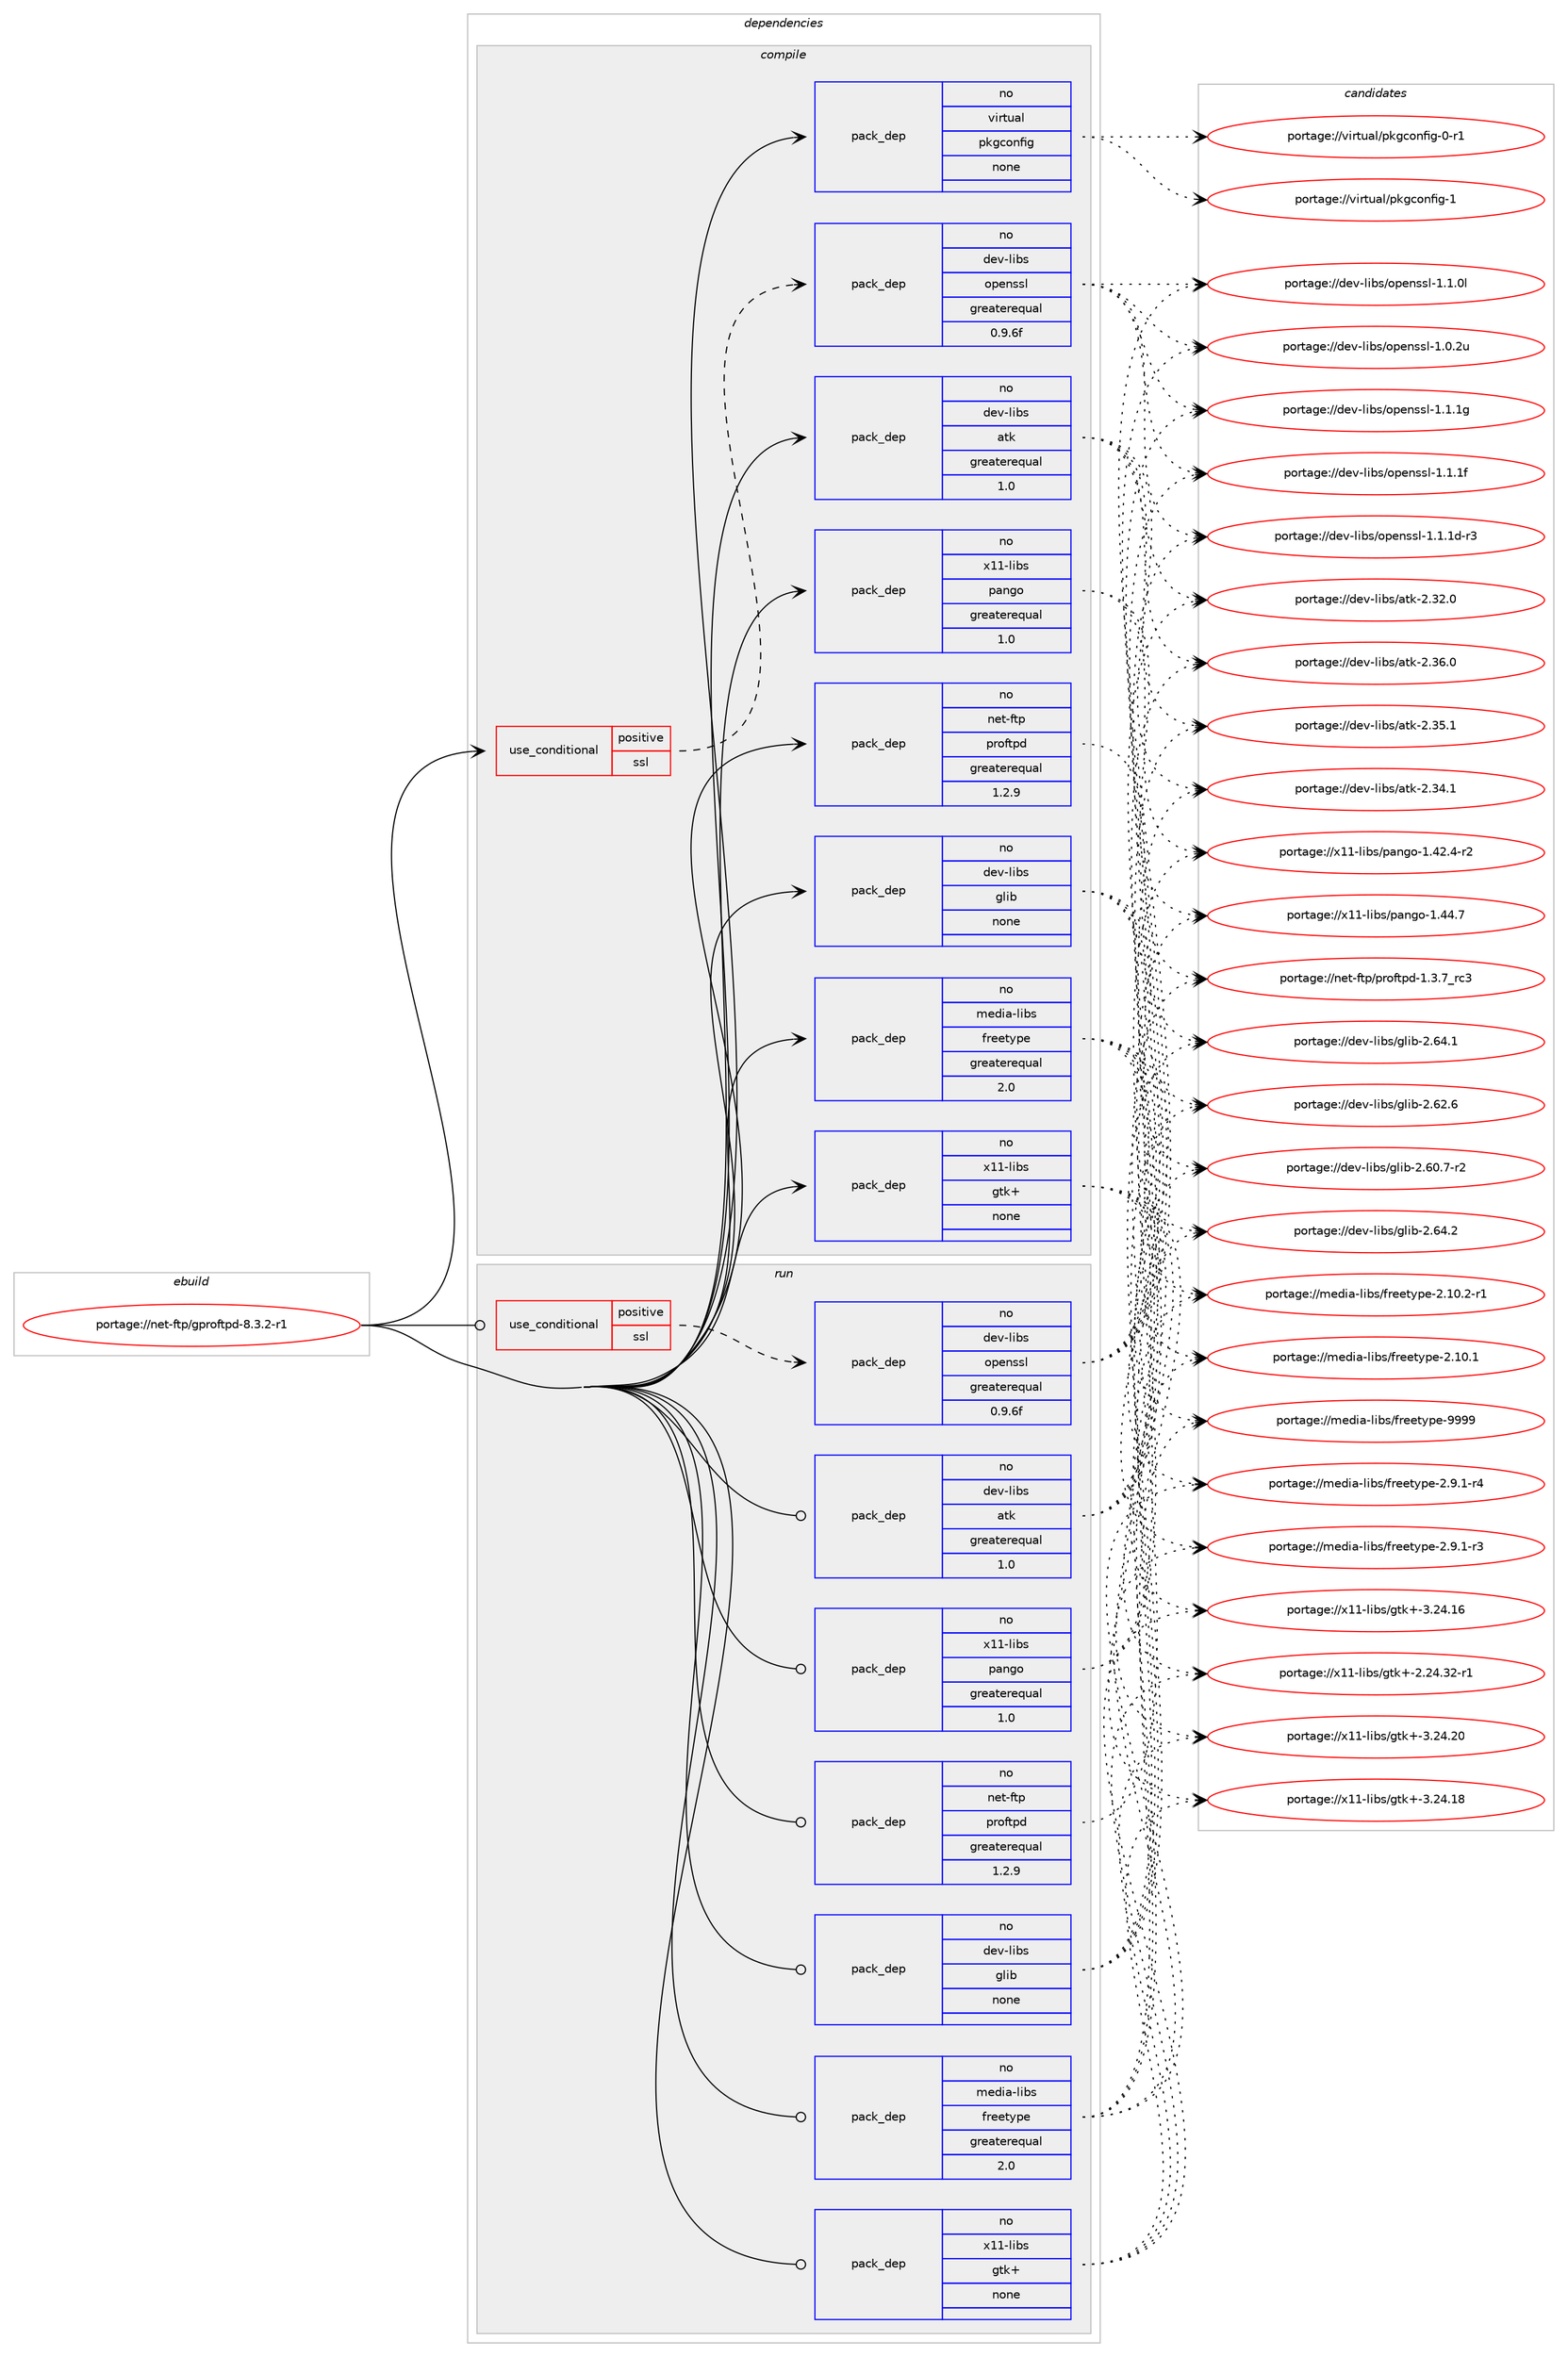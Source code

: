 digraph prolog {

# *************
# Graph options
# *************

newrank=true;
concentrate=true;
compound=true;
graph [rankdir=LR,fontname=Helvetica,fontsize=10,ranksep=1.5];#, ranksep=2.5, nodesep=0.2];
edge  [arrowhead=vee];
node  [fontname=Helvetica,fontsize=10];

# **********
# The ebuild
# **********

subgraph cluster_leftcol {
color=gray;
rank=same;
label=<<i>ebuild</i>>;
id [label="portage://net-ftp/gproftpd-8.3.2-r1", color=red, width=4, href="../net-ftp/gproftpd-8.3.2-r1.svg"];
}

# ****************
# The dependencies
# ****************

subgraph cluster_midcol {
color=gray;
label=<<i>dependencies</i>>;
subgraph cluster_compile {
fillcolor="#eeeeee";
style=filled;
label=<<i>compile</i>>;
subgraph cond2553 {
dependency12386 [label=<<TABLE BORDER="0" CELLBORDER="1" CELLSPACING="0" CELLPADDING="4"><TR><TD ROWSPAN="3" CELLPADDING="10">use_conditional</TD></TR><TR><TD>positive</TD></TR><TR><TD>ssl</TD></TR></TABLE>>, shape=none, color=red];
subgraph pack9696 {
dependency12387 [label=<<TABLE BORDER="0" CELLBORDER="1" CELLSPACING="0" CELLPADDING="4" WIDTH="220"><TR><TD ROWSPAN="6" CELLPADDING="30">pack_dep</TD></TR><TR><TD WIDTH="110">no</TD></TR><TR><TD>dev-libs</TD></TR><TR><TD>openssl</TD></TR><TR><TD>greaterequal</TD></TR><TR><TD>0.9.6f</TD></TR></TABLE>>, shape=none, color=blue];
}
dependency12386:e -> dependency12387:w [weight=20,style="dashed",arrowhead="vee"];
}
id:e -> dependency12386:w [weight=20,style="solid",arrowhead="vee"];
subgraph pack9697 {
dependency12388 [label=<<TABLE BORDER="0" CELLBORDER="1" CELLSPACING="0" CELLPADDING="4" WIDTH="220"><TR><TD ROWSPAN="6" CELLPADDING="30">pack_dep</TD></TR><TR><TD WIDTH="110">no</TD></TR><TR><TD>dev-libs</TD></TR><TR><TD>atk</TD></TR><TR><TD>greaterequal</TD></TR><TR><TD>1.0</TD></TR></TABLE>>, shape=none, color=blue];
}
id:e -> dependency12388:w [weight=20,style="solid",arrowhead="vee"];
subgraph pack9698 {
dependency12389 [label=<<TABLE BORDER="0" CELLBORDER="1" CELLSPACING="0" CELLPADDING="4" WIDTH="220"><TR><TD ROWSPAN="6" CELLPADDING="30">pack_dep</TD></TR><TR><TD WIDTH="110">no</TD></TR><TR><TD>dev-libs</TD></TR><TR><TD>glib</TD></TR><TR><TD>none</TD></TR><TR><TD></TD></TR></TABLE>>, shape=none, color=blue];
}
id:e -> dependency12389:w [weight=20,style="solid",arrowhead="vee"];
subgraph pack9699 {
dependency12390 [label=<<TABLE BORDER="0" CELLBORDER="1" CELLSPACING="0" CELLPADDING="4" WIDTH="220"><TR><TD ROWSPAN="6" CELLPADDING="30">pack_dep</TD></TR><TR><TD WIDTH="110">no</TD></TR><TR><TD>media-libs</TD></TR><TR><TD>freetype</TD></TR><TR><TD>greaterequal</TD></TR><TR><TD>2.0</TD></TR></TABLE>>, shape=none, color=blue];
}
id:e -> dependency12390:w [weight=20,style="solid",arrowhead="vee"];
subgraph pack9700 {
dependency12391 [label=<<TABLE BORDER="0" CELLBORDER="1" CELLSPACING="0" CELLPADDING="4" WIDTH="220"><TR><TD ROWSPAN="6" CELLPADDING="30">pack_dep</TD></TR><TR><TD WIDTH="110">no</TD></TR><TR><TD>net-ftp</TD></TR><TR><TD>proftpd</TD></TR><TR><TD>greaterequal</TD></TR><TR><TD>1.2.9</TD></TR></TABLE>>, shape=none, color=blue];
}
id:e -> dependency12391:w [weight=20,style="solid",arrowhead="vee"];
subgraph pack9701 {
dependency12392 [label=<<TABLE BORDER="0" CELLBORDER="1" CELLSPACING="0" CELLPADDING="4" WIDTH="220"><TR><TD ROWSPAN="6" CELLPADDING="30">pack_dep</TD></TR><TR><TD WIDTH="110">no</TD></TR><TR><TD>virtual</TD></TR><TR><TD>pkgconfig</TD></TR><TR><TD>none</TD></TR><TR><TD></TD></TR></TABLE>>, shape=none, color=blue];
}
id:e -> dependency12392:w [weight=20,style="solid",arrowhead="vee"];
subgraph pack9702 {
dependency12393 [label=<<TABLE BORDER="0" CELLBORDER="1" CELLSPACING="0" CELLPADDING="4" WIDTH="220"><TR><TD ROWSPAN="6" CELLPADDING="30">pack_dep</TD></TR><TR><TD WIDTH="110">no</TD></TR><TR><TD>x11-libs</TD></TR><TR><TD>gtk+</TD></TR><TR><TD>none</TD></TR><TR><TD></TD></TR></TABLE>>, shape=none, color=blue];
}
id:e -> dependency12393:w [weight=20,style="solid",arrowhead="vee"];
subgraph pack9703 {
dependency12394 [label=<<TABLE BORDER="0" CELLBORDER="1" CELLSPACING="0" CELLPADDING="4" WIDTH="220"><TR><TD ROWSPAN="6" CELLPADDING="30">pack_dep</TD></TR><TR><TD WIDTH="110">no</TD></TR><TR><TD>x11-libs</TD></TR><TR><TD>pango</TD></TR><TR><TD>greaterequal</TD></TR><TR><TD>1.0</TD></TR></TABLE>>, shape=none, color=blue];
}
id:e -> dependency12394:w [weight=20,style="solid",arrowhead="vee"];
}
subgraph cluster_compileandrun {
fillcolor="#eeeeee";
style=filled;
label=<<i>compile and run</i>>;
}
subgraph cluster_run {
fillcolor="#eeeeee";
style=filled;
label=<<i>run</i>>;
subgraph cond2554 {
dependency12395 [label=<<TABLE BORDER="0" CELLBORDER="1" CELLSPACING="0" CELLPADDING="4"><TR><TD ROWSPAN="3" CELLPADDING="10">use_conditional</TD></TR><TR><TD>positive</TD></TR><TR><TD>ssl</TD></TR></TABLE>>, shape=none, color=red];
subgraph pack9704 {
dependency12396 [label=<<TABLE BORDER="0" CELLBORDER="1" CELLSPACING="0" CELLPADDING="4" WIDTH="220"><TR><TD ROWSPAN="6" CELLPADDING="30">pack_dep</TD></TR><TR><TD WIDTH="110">no</TD></TR><TR><TD>dev-libs</TD></TR><TR><TD>openssl</TD></TR><TR><TD>greaterequal</TD></TR><TR><TD>0.9.6f</TD></TR></TABLE>>, shape=none, color=blue];
}
dependency12395:e -> dependency12396:w [weight=20,style="dashed",arrowhead="vee"];
}
id:e -> dependency12395:w [weight=20,style="solid",arrowhead="odot"];
subgraph pack9705 {
dependency12397 [label=<<TABLE BORDER="0" CELLBORDER="1" CELLSPACING="0" CELLPADDING="4" WIDTH="220"><TR><TD ROWSPAN="6" CELLPADDING="30">pack_dep</TD></TR><TR><TD WIDTH="110">no</TD></TR><TR><TD>dev-libs</TD></TR><TR><TD>atk</TD></TR><TR><TD>greaterequal</TD></TR><TR><TD>1.0</TD></TR></TABLE>>, shape=none, color=blue];
}
id:e -> dependency12397:w [weight=20,style="solid",arrowhead="odot"];
subgraph pack9706 {
dependency12398 [label=<<TABLE BORDER="0" CELLBORDER="1" CELLSPACING="0" CELLPADDING="4" WIDTH="220"><TR><TD ROWSPAN="6" CELLPADDING="30">pack_dep</TD></TR><TR><TD WIDTH="110">no</TD></TR><TR><TD>dev-libs</TD></TR><TR><TD>glib</TD></TR><TR><TD>none</TD></TR><TR><TD></TD></TR></TABLE>>, shape=none, color=blue];
}
id:e -> dependency12398:w [weight=20,style="solid",arrowhead="odot"];
subgraph pack9707 {
dependency12399 [label=<<TABLE BORDER="0" CELLBORDER="1" CELLSPACING="0" CELLPADDING="4" WIDTH="220"><TR><TD ROWSPAN="6" CELLPADDING="30">pack_dep</TD></TR><TR><TD WIDTH="110">no</TD></TR><TR><TD>media-libs</TD></TR><TR><TD>freetype</TD></TR><TR><TD>greaterequal</TD></TR><TR><TD>2.0</TD></TR></TABLE>>, shape=none, color=blue];
}
id:e -> dependency12399:w [weight=20,style="solid",arrowhead="odot"];
subgraph pack9708 {
dependency12400 [label=<<TABLE BORDER="0" CELLBORDER="1" CELLSPACING="0" CELLPADDING="4" WIDTH="220"><TR><TD ROWSPAN="6" CELLPADDING="30">pack_dep</TD></TR><TR><TD WIDTH="110">no</TD></TR><TR><TD>net-ftp</TD></TR><TR><TD>proftpd</TD></TR><TR><TD>greaterequal</TD></TR><TR><TD>1.2.9</TD></TR></TABLE>>, shape=none, color=blue];
}
id:e -> dependency12400:w [weight=20,style="solid",arrowhead="odot"];
subgraph pack9709 {
dependency12401 [label=<<TABLE BORDER="0" CELLBORDER="1" CELLSPACING="0" CELLPADDING="4" WIDTH="220"><TR><TD ROWSPAN="6" CELLPADDING="30">pack_dep</TD></TR><TR><TD WIDTH="110">no</TD></TR><TR><TD>x11-libs</TD></TR><TR><TD>gtk+</TD></TR><TR><TD>none</TD></TR><TR><TD></TD></TR></TABLE>>, shape=none, color=blue];
}
id:e -> dependency12401:w [weight=20,style="solid",arrowhead="odot"];
subgraph pack9710 {
dependency12402 [label=<<TABLE BORDER="0" CELLBORDER="1" CELLSPACING="0" CELLPADDING="4" WIDTH="220"><TR><TD ROWSPAN="6" CELLPADDING="30">pack_dep</TD></TR><TR><TD WIDTH="110">no</TD></TR><TR><TD>x11-libs</TD></TR><TR><TD>pango</TD></TR><TR><TD>greaterequal</TD></TR><TR><TD>1.0</TD></TR></TABLE>>, shape=none, color=blue];
}
id:e -> dependency12402:w [weight=20,style="solid",arrowhead="odot"];
}
}

# **************
# The candidates
# **************

subgraph cluster_choices {
rank=same;
color=gray;
label=<<i>candidates</i>>;

subgraph choice9696 {
color=black;
nodesep=1;
choice100101118451081059811547111112101110115115108454946494649103 [label="portage://dev-libs/openssl-1.1.1g", color=red, width=4,href="../dev-libs/openssl-1.1.1g.svg"];
choice100101118451081059811547111112101110115115108454946494649102 [label="portage://dev-libs/openssl-1.1.1f", color=red, width=4,href="../dev-libs/openssl-1.1.1f.svg"];
choice1001011184510810598115471111121011101151151084549464946491004511451 [label="portage://dev-libs/openssl-1.1.1d-r3", color=red, width=4,href="../dev-libs/openssl-1.1.1d-r3.svg"];
choice100101118451081059811547111112101110115115108454946494648108 [label="portage://dev-libs/openssl-1.1.0l", color=red, width=4,href="../dev-libs/openssl-1.1.0l.svg"];
choice100101118451081059811547111112101110115115108454946484650117 [label="portage://dev-libs/openssl-1.0.2u", color=red, width=4,href="../dev-libs/openssl-1.0.2u.svg"];
dependency12387:e -> choice100101118451081059811547111112101110115115108454946494649103:w [style=dotted,weight="100"];
dependency12387:e -> choice100101118451081059811547111112101110115115108454946494649102:w [style=dotted,weight="100"];
dependency12387:e -> choice1001011184510810598115471111121011101151151084549464946491004511451:w [style=dotted,weight="100"];
dependency12387:e -> choice100101118451081059811547111112101110115115108454946494648108:w [style=dotted,weight="100"];
dependency12387:e -> choice100101118451081059811547111112101110115115108454946484650117:w [style=dotted,weight="100"];
}
subgraph choice9697 {
color=black;
nodesep=1;
choice1001011184510810598115479711610745504651544648 [label="portage://dev-libs/atk-2.36.0", color=red, width=4,href="../dev-libs/atk-2.36.0.svg"];
choice1001011184510810598115479711610745504651534649 [label="portage://dev-libs/atk-2.35.1", color=red, width=4,href="../dev-libs/atk-2.35.1.svg"];
choice1001011184510810598115479711610745504651524649 [label="portage://dev-libs/atk-2.34.1", color=red, width=4,href="../dev-libs/atk-2.34.1.svg"];
choice1001011184510810598115479711610745504651504648 [label="portage://dev-libs/atk-2.32.0", color=red, width=4,href="../dev-libs/atk-2.32.0.svg"];
dependency12388:e -> choice1001011184510810598115479711610745504651544648:w [style=dotted,weight="100"];
dependency12388:e -> choice1001011184510810598115479711610745504651534649:w [style=dotted,weight="100"];
dependency12388:e -> choice1001011184510810598115479711610745504651524649:w [style=dotted,weight="100"];
dependency12388:e -> choice1001011184510810598115479711610745504651504648:w [style=dotted,weight="100"];
}
subgraph choice9698 {
color=black;
nodesep=1;
choice1001011184510810598115471031081059845504654524650 [label="portage://dev-libs/glib-2.64.2", color=red, width=4,href="../dev-libs/glib-2.64.2.svg"];
choice1001011184510810598115471031081059845504654524649 [label="portage://dev-libs/glib-2.64.1", color=red, width=4,href="../dev-libs/glib-2.64.1.svg"];
choice1001011184510810598115471031081059845504654504654 [label="portage://dev-libs/glib-2.62.6", color=red, width=4,href="../dev-libs/glib-2.62.6.svg"];
choice10010111845108105981154710310810598455046544846554511450 [label="portage://dev-libs/glib-2.60.7-r2", color=red, width=4,href="../dev-libs/glib-2.60.7-r2.svg"];
dependency12389:e -> choice1001011184510810598115471031081059845504654524650:w [style=dotted,weight="100"];
dependency12389:e -> choice1001011184510810598115471031081059845504654524649:w [style=dotted,weight="100"];
dependency12389:e -> choice1001011184510810598115471031081059845504654504654:w [style=dotted,weight="100"];
dependency12389:e -> choice10010111845108105981154710310810598455046544846554511450:w [style=dotted,weight="100"];
}
subgraph choice9699 {
color=black;
nodesep=1;
choice109101100105974510810598115471021141011011161211121014557575757 [label="portage://media-libs/freetype-9999", color=red, width=4,href="../media-libs/freetype-9999.svg"];
choice109101100105974510810598115471021141011011161211121014550465746494511452 [label="portage://media-libs/freetype-2.9.1-r4", color=red, width=4,href="../media-libs/freetype-2.9.1-r4.svg"];
choice109101100105974510810598115471021141011011161211121014550465746494511451 [label="portage://media-libs/freetype-2.9.1-r3", color=red, width=4,href="../media-libs/freetype-2.9.1-r3.svg"];
choice10910110010597451081059811547102114101101116121112101455046494846504511449 [label="portage://media-libs/freetype-2.10.2-r1", color=red, width=4,href="../media-libs/freetype-2.10.2-r1.svg"];
choice1091011001059745108105981154710211410110111612111210145504649484649 [label="portage://media-libs/freetype-2.10.1", color=red, width=4,href="../media-libs/freetype-2.10.1.svg"];
dependency12390:e -> choice109101100105974510810598115471021141011011161211121014557575757:w [style=dotted,weight="100"];
dependency12390:e -> choice109101100105974510810598115471021141011011161211121014550465746494511452:w [style=dotted,weight="100"];
dependency12390:e -> choice109101100105974510810598115471021141011011161211121014550465746494511451:w [style=dotted,weight="100"];
dependency12390:e -> choice10910110010597451081059811547102114101101116121112101455046494846504511449:w [style=dotted,weight="100"];
dependency12390:e -> choice1091011001059745108105981154710211410110111612111210145504649484649:w [style=dotted,weight="100"];
}
subgraph choice9700 {
color=black;
nodesep=1;
choice1101011164510211611247112114111102116112100454946514655951149951 [label="portage://net-ftp/proftpd-1.3.7_rc3", color=red, width=4,href="../net-ftp/proftpd-1.3.7_rc3.svg"];
dependency12391:e -> choice1101011164510211611247112114111102116112100454946514655951149951:w [style=dotted,weight="100"];
}
subgraph choice9701 {
color=black;
nodesep=1;
choice1181051141161179710847112107103991111101021051034549 [label="portage://virtual/pkgconfig-1", color=red, width=4,href="../virtual/pkgconfig-1.svg"];
choice11810511411611797108471121071039911111010210510345484511449 [label="portage://virtual/pkgconfig-0-r1", color=red, width=4,href="../virtual/pkgconfig-0-r1.svg"];
dependency12392:e -> choice1181051141161179710847112107103991111101021051034549:w [style=dotted,weight="100"];
dependency12392:e -> choice11810511411611797108471121071039911111010210510345484511449:w [style=dotted,weight="100"];
}
subgraph choice9702 {
color=black;
nodesep=1;
choice1204949451081059811547103116107434551465052465048 [label="portage://x11-libs/gtk+-3.24.20", color=red, width=4,href="../x11-libs/gtk+-3.24.20.svg"];
choice1204949451081059811547103116107434551465052464956 [label="portage://x11-libs/gtk+-3.24.18", color=red, width=4,href="../x11-libs/gtk+-3.24.18.svg"];
choice1204949451081059811547103116107434551465052464954 [label="portage://x11-libs/gtk+-3.24.16", color=red, width=4,href="../x11-libs/gtk+-3.24.16.svg"];
choice12049494510810598115471031161074345504650524651504511449 [label="portage://x11-libs/gtk+-2.24.32-r1", color=red, width=4,href="../x11-libs/gtk+-2.24.32-r1.svg"];
dependency12393:e -> choice1204949451081059811547103116107434551465052465048:w [style=dotted,weight="100"];
dependency12393:e -> choice1204949451081059811547103116107434551465052464956:w [style=dotted,weight="100"];
dependency12393:e -> choice1204949451081059811547103116107434551465052464954:w [style=dotted,weight="100"];
dependency12393:e -> choice12049494510810598115471031161074345504650524651504511449:w [style=dotted,weight="100"];
}
subgraph choice9703 {
color=black;
nodesep=1;
choice12049494510810598115471129711010311145494652524655 [label="portage://x11-libs/pango-1.44.7", color=red, width=4,href="../x11-libs/pango-1.44.7.svg"];
choice120494945108105981154711297110103111454946525046524511450 [label="portage://x11-libs/pango-1.42.4-r2", color=red, width=4,href="../x11-libs/pango-1.42.4-r2.svg"];
dependency12394:e -> choice12049494510810598115471129711010311145494652524655:w [style=dotted,weight="100"];
dependency12394:e -> choice120494945108105981154711297110103111454946525046524511450:w [style=dotted,weight="100"];
}
subgraph choice9704 {
color=black;
nodesep=1;
choice100101118451081059811547111112101110115115108454946494649103 [label="portage://dev-libs/openssl-1.1.1g", color=red, width=4,href="../dev-libs/openssl-1.1.1g.svg"];
choice100101118451081059811547111112101110115115108454946494649102 [label="portage://dev-libs/openssl-1.1.1f", color=red, width=4,href="../dev-libs/openssl-1.1.1f.svg"];
choice1001011184510810598115471111121011101151151084549464946491004511451 [label="portage://dev-libs/openssl-1.1.1d-r3", color=red, width=4,href="../dev-libs/openssl-1.1.1d-r3.svg"];
choice100101118451081059811547111112101110115115108454946494648108 [label="portage://dev-libs/openssl-1.1.0l", color=red, width=4,href="../dev-libs/openssl-1.1.0l.svg"];
choice100101118451081059811547111112101110115115108454946484650117 [label="portage://dev-libs/openssl-1.0.2u", color=red, width=4,href="../dev-libs/openssl-1.0.2u.svg"];
dependency12396:e -> choice100101118451081059811547111112101110115115108454946494649103:w [style=dotted,weight="100"];
dependency12396:e -> choice100101118451081059811547111112101110115115108454946494649102:w [style=dotted,weight="100"];
dependency12396:e -> choice1001011184510810598115471111121011101151151084549464946491004511451:w [style=dotted,weight="100"];
dependency12396:e -> choice100101118451081059811547111112101110115115108454946494648108:w [style=dotted,weight="100"];
dependency12396:e -> choice100101118451081059811547111112101110115115108454946484650117:w [style=dotted,weight="100"];
}
subgraph choice9705 {
color=black;
nodesep=1;
choice1001011184510810598115479711610745504651544648 [label="portage://dev-libs/atk-2.36.0", color=red, width=4,href="../dev-libs/atk-2.36.0.svg"];
choice1001011184510810598115479711610745504651534649 [label="portage://dev-libs/atk-2.35.1", color=red, width=4,href="../dev-libs/atk-2.35.1.svg"];
choice1001011184510810598115479711610745504651524649 [label="portage://dev-libs/atk-2.34.1", color=red, width=4,href="../dev-libs/atk-2.34.1.svg"];
choice1001011184510810598115479711610745504651504648 [label="portage://dev-libs/atk-2.32.0", color=red, width=4,href="../dev-libs/atk-2.32.0.svg"];
dependency12397:e -> choice1001011184510810598115479711610745504651544648:w [style=dotted,weight="100"];
dependency12397:e -> choice1001011184510810598115479711610745504651534649:w [style=dotted,weight="100"];
dependency12397:e -> choice1001011184510810598115479711610745504651524649:w [style=dotted,weight="100"];
dependency12397:e -> choice1001011184510810598115479711610745504651504648:w [style=dotted,weight="100"];
}
subgraph choice9706 {
color=black;
nodesep=1;
choice1001011184510810598115471031081059845504654524650 [label="portage://dev-libs/glib-2.64.2", color=red, width=4,href="../dev-libs/glib-2.64.2.svg"];
choice1001011184510810598115471031081059845504654524649 [label="portage://dev-libs/glib-2.64.1", color=red, width=4,href="../dev-libs/glib-2.64.1.svg"];
choice1001011184510810598115471031081059845504654504654 [label="portage://dev-libs/glib-2.62.6", color=red, width=4,href="../dev-libs/glib-2.62.6.svg"];
choice10010111845108105981154710310810598455046544846554511450 [label="portage://dev-libs/glib-2.60.7-r2", color=red, width=4,href="../dev-libs/glib-2.60.7-r2.svg"];
dependency12398:e -> choice1001011184510810598115471031081059845504654524650:w [style=dotted,weight="100"];
dependency12398:e -> choice1001011184510810598115471031081059845504654524649:w [style=dotted,weight="100"];
dependency12398:e -> choice1001011184510810598115471031081059845504654504654:w [style=dotted,weight="100"];
dependency12398:e -> choice10010111845108105981154710310810598455046544846554511450:w [style=dotted,weight="100"];
}
subgraph choice9707 {
color=black;
nodesep=1;
choice109101100105974510810598115471021141011011161211121014557575757 [label="portage://media-libs/freetype-9999", color=red, width=4,href="../media-libs/freetype-9999.svg"];
choice109101100105974510810598115471021141011011161211121014550465746494511452 [label="portage://media-libs/freetype-2.9.1-r4", color=red, width=4,href="../media-libs/freetype-2.9.1-r4.svg"];
choice109101100105974510810598115471021141011011161211121014550465746494511451 [label="portage://media-libs/freetype-2.9.1-r3", color=red, width=4,href="../media-libs/freetype-2.9.1-r3.svg"];
choice10910110010597451081059811547102114101101116121112101455046494846504511449 [label="portage://media-libs/freetype-2.10.2-r1", color=red, width=4,href="../media-libs/freetype-2.10.2-r1.svg"];
choice1091011001059745108105981154710211410110111612111210145504649484649 [label="portage://media-libs/freetype-2.10.1", color=red, width=4,href="../media-libs/freetype-2.10.1.svg"];
dependency12399:e -> choice109101100105974510810598115471021141011011161211121014557575757:w [style=dotted,weight="100"];
dependency12399:e -> choice109101100105974510810598115471021141011011161211121014550465746494511452:w [style=dotted,weight="100"];
dependency12399:e -> choice109101100105974510810598115471021141011011161211121014550465746494511451:w [style=dotted,weight="100"];
dependency12399:e -> choice10910110010597451081059811547102114101101116121112101455046494846504511449:w [style=dotted,weight="100"];
dependency12399:e -> choice1091011001059745108105981154710211410110111612111210145504649484649:w [style=dotted,weight="100"];
}
subgraph choice9708 {
color=black;
nodesep=1;
choice1101011164510211611247112114111102116112100454946514655951149951 [label="portage://net-ftp/proftpd-1.3.7_rc3", color=red, width=4,href="../net-ftp/proftpd-1.3.7_rc3.svg"];
dependency12400:e -> choice1101011164510211611247112114111102116112100454946514655951149951:w [style=dotted,weight="100"];
}
subgraph choice9709 {
color=black;
nodesep=1;
choice1204949451081059811547103116107434551465052465048 [label="portage://x11-libs/gtk+-3.24.20", color=red, width=4,href="../x11-libs/gtk+-3.24.20.svg"];
choice1204949451081059811547103116107434551465052464956 [label="portage://x11-libs/gtk+-3.24.18", color=red, width=4,href="../x11-libs/gtk+-3.24.18.svg"];
choice1204949451081059811547103116107434551465052464954 [label="portage://x11-libs/gtk+-3.24.16", color=red, width=4,href="../x11-libs/gtk+-3.24.16.svg"];
choice12049494510810598115471031161074345504650524651504511449 [label="portage://x11-libs/gtk+-2.24.32-r1", color=red, width=4,href="../x11-libs/gtk+-2.24.32-r1.svg"];
dependency12401:e -> choice1204949451081059811547103116107434551465052465048:w [style=dotted,weight="100"];
dependency12401:e -> choice1204949451081059811547103116107434551465052464956:w [style=dotted,weight="100"];
dependency12401:e -> choice1204949451081059811547103116107434551465052464954:w [style=dotted,weight="100"];
dependency12401:e -> choice12049494510810598115471031161074345504650524651504511449:w [style=dotted,weight="100"];
}
subgraph choice9710 {
color=black;
nodesep=1;
choice12049494510810598115471129711010311145494652524655 [label="portage://x11-libs/pango-1.44.7", color=red, width=4,href="../x11-libs/pango-1.44.7.svg"];
choice120494945108105981154711297110103111454946525046524511450 [label="portage://x11-libs/pango-1.42.4-r2", color=red, width=4,href="../x11-libs/pango-1.42.4-r2.svg"];
dependency12402:e -> choice12049494510810598115471129711010311145494652524655:w [style=dotted,weight="100"];
dependency12402:e -> choice120494945108105981154711297110103111454946525046524511450:w [style=dotted,weight="100"];
}
}

}
